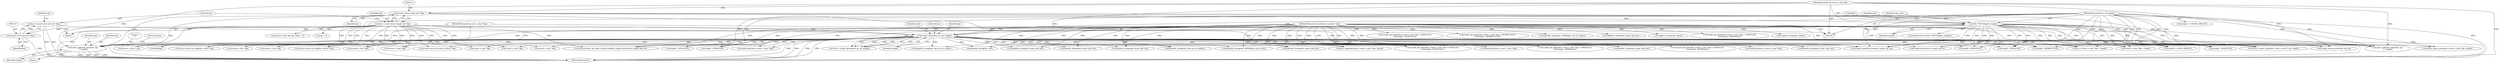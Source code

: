 digraph "0_tcpdump_d7505276842e85bfd067fa21cdb32b8a2dc3c5e4_1@pointer" {
"1000405" [label="(Call,print_unknown_data(ndo, bp,\"\n\t\",length))"];
"1000171" [label="(Call,icmp6_cksum(ndo, ip, dp, length))"];
"1000106" [label="(MethodParameterIn,netdissect_options *ndo)"];
"1000124" [label="(Call,ip = (const struct ip6_hdr *)bp2)"];
"1000126" [label="(Call,(const struct ip6_hdr *)bp2)"];
"1000109" [label="(MethodParameterIn,const u_char *bp2)"];
"1000119" [label="(Call,dp = (const struct icmp6_hdr *)bp)"];
"1000121" [label="(Call,(const struct icmp6_hdr *)bp)"];
"1000107" [label="(MethodParameterIn,const u_char *bp)"];
"1000156" [label="(Call,ND_TTEST2(bp[0], length))"];
"1000108" [label="(MethodParameterIn,u_int length)"];
"1000123" [label="(Identifier,bp)"];
"1000665" [label="(Call,icmp6_opt_print(ndo, (const u_char *)dp + NDSOLLEN,\n\t\t\t\t\tlength - NDSOLLEN))"];
"1000384" [label="(Call,ip6addr_string(ndo, &oip->ip6_dst))"];
"1000580" [label="(Call,mld6_print(ndo, (const u_char *)dp))"];
"1000587" [label="(Call,mld6_print(ndo, (const u_char *)dp))"];
"1000582" [label="(Call,(const u_char *)dp)"];
"1000160" [label="(Identifier,length)"];
"1000133" [label="(Call,dp + 1)"];
"1000602" [label="(Call,(const u_char *)dp)"];
"1000197" [label="(Identifier,ndo)"];
"1000556" [label="(Call,length >= MLDV2_MINLEN)"];
"1000111" [label="(Block,)"];
"1000407" [label="(Identifier,bp)"];
"1000654" [label="(Call,ip6addr_string(ndo, &p->nd_ns_target))"];
"1000545" [label="(Call,length == MLD_MINLEN)"];
"1000106" [label="(MethodParameterIn,netdissect_options *ndo)"];
"1000356" [label="(Call,tcpport_string(ndo, dport))"];
"1000171" [label="(Call,icmp6_cksum(ndo, ip, dp, length))"];
"1000172" [label="(Identifier,ndo)"];
"1000121" [label="(Call,(const struct icmp6_hdr *)bp)"];
"1000564" [label="(Call,mldv2_query_print(ndo, (const u_char *)dp, length))"];
"1000125" [label="(Identifier,ip)"];
"1000163" [label="(Identifier,udp_sum)"];
"1000155" [label="(ControlStructure,if (ND_TTEST2(bp[0], length)))"];
"1000799" [label="(Call,(const u_char *) dp)"];
"1000882" [label="(Call,ip6addr_string(ndo, in6))"];
"1000120" [label="(Identifier,dp)"];
"1000797" [label="(Call,mldv2_report_print(ndo, (const u_char *) dp, length))"];
"1000445" [label="(Call,ip6addr_string(ndo, &oip->ip6_dst))"];
"1000642" [label="(Call,(const struct nd_neighbor_solicit *)dp)"];
"1000964" [label="(Call,rpl_print(ndo, dp, &dp->icmp6_data8[0], length-sizeof(struct icmp6_hdr)+4))"];
"1000408" [label="(Literal,\"\n\t\")"];
"1000410" [label="(Return,return;)"];
"1000681" [label="(Call,(const struct nd_neighbor_advert *)dp)"];
"1001018" [label="(MethodReturn,RET)"];
"1000156" [label="(Call,ND_TTEST2(bp[0], length))"];
"1000306" [label="(Call,ip6addr_string(ndo, &oip->ip6_dst))"];
"1000350" [label="(Call,ip6addr_string(ndo, &oip->ip6_dst))"];
"1000126" [label="(Call,(const struct ip6_hdr *)bp2)"];
"1000768" [label="(Call,icmp6_opt_print(ndo, (const u_char *)dp + REDIRECTLEN,\n\t\t\t\t\tlength - REDIRECTLEN))"];
"1000693" [label="(Call,ip6addr_string(ndo, &p->nd_na_target))"];
"1000119" [label="(Call,dp = (const struct icmp6_hdr *)bp)"];
"1000787" [label="(Call,icmp6_nodeinfo_print(ndo, length, bp, ep))"];
"1000739" [label="(Call,ip6addr_string(ndo, &RDR(dp)->nd_rd_dst))"];
"1000324" [label="(Call,get_upperlayer(ndo, (const u_char *)oip, &prot))"];
"1000672" [label="(Call,length - NDSOLLEN)"];
"1000756" [label="(Call,ip6addr_string(ndo, &RDR(dp)->nd_rd_target))"];
"1000405" [label="(Call,print_unknown_data(ndo, bp,\"\n\t\",length))"];
"1000731" [label="(Call,RDR(dp))"];
"1000633" [label="(Call,length - RTADVLEN)"];
"1000312" [label="(Call,ip6addr_string(ndo, &oip->ip6_src))"];
"1000973" [label="(Call,length-sizeof(struct icmp6_hdr)+4)"];
"1000124" [label="(Call,ip = (const struct ip6_hdr *)bp2)"];
"1000959" [label="(Call,length - MPADVLEN)"];
"1000409" [label="(Identifier,length)"];
"1000606" [label="(Call,length - RTSOLLEN)"];
"1000169" [label="(Call,sum = icmp6_cksum(ndo, ip, dp, length))"];
"1000373" [label="(Call,udpport_string(ndo, dport))"];
"1000173" [label="(Identifier,ip)"];
"1000854" [label="(Call,(const u_char *)dp)"];
"1000175" [label="(Identifier,length)"];
"1000717" [label="(Call,icmp6_opt_print(ndo, (const u_char *)dp + NDADVLEN,\n\t\t\t\t\tlength - NDADVLEN))"];
"1000599" [label="(Call,icmp6_opt_print(ndo, (const u_char *)dp + RTSOLLEN,\n\t\t\t\t\tlength - RTSOLLEN))"];
"1000406" [label="(Identifier,ndo)"];
"1000775" [label="(Call,length - REDIRECTLEN)"];
"1000157" [label="(Call,bp[0])"];
"1000549" [label="(Call,mld6_print(ndo, (const u_char *)dp))"];
"1000780" [label="(Call,icmp6_rrenum_print(ndo, bp, ep))"];
"1000108" [label="(MethodParameterIn,u_int length)"];
"1000993" [label="(Call,print_unknown_data(ndo, bp,\"\n\t\", length))"];
"1000952" [label="(Call,icmp6_opt_print(ndo, (const u_char *)dp + MPADVLEN,\n\t\t\t\t\tlength - MPADVLEN))"];
"1000131" [label="(Call,(const struct ip6_hdr *)(dp + 1))"];
"1000955" [label="(Call,(const u_char *)dp)"];
"1000619" [label="(Call,(const struct nd_router_advert *)dp)"];
"1000130" [label="(Identifier,oip)"];
"1000404" [label="(Block,)"];
"1000551" [label="(Call,(const u_char *)dp)"];
"1000566" [label="(Call,(const u_char *)dp)"];
"1000367" [label="(Call,ip6addr_string(ndo, &oip->ip6_dst))"];
"1000174" [label="(Identifier,dp)"];
"1000851" [label="(Call,cp = (const u_char *)dp + length)"];
"1000589" [label="(Call,(const u_char *)dp)"];
"1000853" [label="(Call,(const u_char *)dp + length)"];
"1000107" [label="(MethodParameterIn,const u_char *bp)"];
"1000724" [label="(Call,length - NDADVLEN)"];
"1000626" [label="(Call,icmp6_opt_print(ndo, (const u_char *)dp + RTADVLEN,\n\t\t\t\t\tlength - RTADVLEN))"];
"1000292" [label="(Call,ip6addr_string(ndo, &oip->ip6_dst))"];
"1000109" [label="(MethodParameterIn,const u_char *bp2)"];
"1000128" [label="(Identifier,bp2)"];
"1000405" -> "1000404"  [label="AST: "];
"1000405" -> "1000409"  [label="CFG: "];
"1000406" -> "1000405"  [label="AST: "];
"1000407" -> "1000405"  [label="AST: "];
"1000408" -> "1000405"  [label="AST: "];
"1000409" -> "1000405"  [label="AST: "];
"1000410" -> "1000405"  [label="CFG: "];
"1000405" -> "1001018"  [label="DDG: "];
"1000405" -> "1001018"  [label="DDG: "];
"1000405" -> "1001018"  [label="DDG: "];
"1000405" -> "1001018"  [label="DDG: "];
"1000171" -> "1000405"  [label="DDG: "];
"1000171" -> "1000405"  [label="DDG: "];
"1000106" -> "1000405"  [label="DDG: "];
"1000156" -> "1000405"  [label="DDG: "];
"1000156" -> "1000405"  [label="DDG: "];
"1000121" -> "1000405"  [label="DDG: "];
"1000107" -> "1000405"  [label="DDG: "];
"1000108" -> "1000405"  [label="DDG: "];
"1000171" -> "1000169"  [label="AST: "];
"1000171" -> "1000175"  [label="CFG: "];
"1000172" -> "1000171"  [label="AST: "];
"1000173" -> "1000171"  [label="AST: "];
"1000174" -> "1000171"  [label="AST: "];
"1000175" -> "1000171"  [label="AST: "];
"1000169" -> "1000171"  [label="CFG: "];
"1000171" -> "1001018"  [label="DDG: "];
"1000171" -> "1001018"  [label="DDG: "];
"1000171" -> "1001018"  [label="DDG: "];
"1000171" -> "1001018"  [label="DDG: "];
"1000171" -> "1000169"  [label="DDG: "];
"1000171" -> "1000169"  [label="DDG: "];
"1000171" -> "1000169"  [label="DDG: "];
"1000171" -> "1000169"  [label="DDG: "];
"1000106" -> "1000171"  [label="DDG: "];
"1000124" -> "1000171"  [label="DDG: "];
"1000119" -> "1000171"  [label="DDG: "];
"1000156" -> "1000171"  [label="DDG: "];
"1000108" -> "1000171"  [label="DDG: "];
"1000171" -> "1000292"  [label="DDG: "];
"1000171" -> "1000306"  [label="DDG: "];
"1000171" -> "1000324"  [label="DDG: "];
"1000171" -> "1000350"  [label="DDG: "];
"1000171" -> "1000367"  [label="DDG: "];
"1000171" -> "1000384"  [label="DDG: "];
"1000171" -> "1000445"  [label="DDG: "];
"1000171" -> "1000545"  [label="DDG: "];
"1000171" -> "1000549"  [label="DDG: "];
"1000171" -> "1000551"  [label="DDG: "];
"1000171" -> "1000564"  [label="DDG: "];
"1000171" -> "1000566"  [label="DDG: "];
"1000171" -> "1000580"  [label="DDG: "];
"1000171" -> "1000582"  [label="DDG: "];
"1000171" -> "1000587"  [label="DDG: "];
"1000171" -> "1000589"  [label="DDG: "];
"1000171" -> "1000599"  [label="DDG: "];
"1000171" -> "1000602"  [label="DDG: "];
"1000171" -> "1000606"  [label="DDG: "];
"1000171" -> "1000619"  [label="DDG: "];
"1000171" -> "1000626"  [label="DDG: "];
"1000171" -> "1000633"  [label="DDG: "];
"1000171" -> "1000642"  [label="DDG: "];
"1000171" -> "1000654"  [label="DDG: "];
"1000171" -> "1000672"  [label="DDG: "];
"1000171" -> "1000681"  [label="DDG: "];
"1000171" -> "1000693"  [label="DDG: "];
"1000171" -> "1000724"  [label="DDG: "];
"1000171" -> "1000731"  [label="DDG: "];
"1000171" -> "1000739"  [label="DDG: "];
"1000171" -> "1000775"  [label="DDG: "];
"1000171" -> "1000780"  [label="DDG: "];
"1000171" -> "1000787"  [label="DDG: "];
"1000171" -> "1000787"  [label="DDG: "];
"1000171" -> "1000797"  [label="DDG: "];
"1000171" -> "1000797"  [label="DDG: "];
"1000171" -> "1000799"  [label="DDG: "];
"1000171" -> "1000851"  [label="DDG: "];
"1000171" -> "1000854"  [label="DDG: "];
"1000171" -> "1000853"  [label="DDG: "];
"1000171" -> "1000882"  [label="DDG: "];
"1000171" -> "1000952"  [label="DDG: "];
"1000171" -> "1000955"  [label="DDG: "];
"1000171" -> "1000959"  [label="DDG: "];
"1000171" -> "1000964"  [label="DDG: "];
"1000171" -> "1000964"  [label="DDG: "];
"1000171" -> "1000973"  [label="DDG: "];
"1000171" -> "1000993"  [label="DDG: "];
"1000171" -> "1000993"  [label="DDG: "];
"1000106" -> "1000105"  [label="AST: "];
"1000106" -> "1001018"  [label="DDG: "];
"1000106" -> "1000292"  [label="DDG: "];
"1000106" -> "1000306"  [label="DDG: "];
"1000106" -> "1000312"  [label="DDG: "];
"1000106" -> "1000324"  [label="DDG: "];
"1000106" -> "1000350"  [label="DDG: "];
"1000106" -> "1000356"  [label="DDG: "];
"1000106" -> "1000367"  [label="DDG: "];
"1000106" -> "1000373"  [label="DDG: "];
"1000106" -> "1000384"  [label="DDG: "];
"1000106" -> "1000445"  [label="DDG: "];
"1000106" -> "1000549"  [label="DDG: "];
"1000106" -> "1000564"  [label="DDG: "];
"1000106" -> "1000580"  [label="DDG: "];
"1000106" -> "1000587"  [label="DDG: "];
"1000106" -> "1000599"  [label="DDG: "];
"1000106" -> "1000626"  [label="DDG: "];
"1000106" -> "1000654"  [label="DDG: "];
"1000106" -> "1000665"  [label="DDG: "];
"1000106" -> "1000693"  [label="DDG: "];
"1000106" -> "1000717"  [label="DDG: "];
"1000106" -> "1000739"  [label="DDG: "];
"1000106" -> "1000756"  [label="DDG: "];
"1000106" -> "1000768"  [label="DDG: "];
"1000106" -> "1000780"  [label="DDG: "];
"1000106" -> "1000787"  [label="DDG: "];
"1000106" -> "1000797"  [label="DDG: "];
"1000106" -> "1000882"  [label="DDG: "];
"1000106" -> "1000952"  [label="DDG: "];
"1000106" -> "1000964"  [label="DDG: "];
"1000106" -> "1000993"  [label="DDG: "];
"1000124" -> "1000111"  [label="AST: "];
"1000124" -> "1000126"  [label="CFG: "];
"1000125" -> "1000124"  [label="AST: "];
"1000126" -> "1000124"  [label="AST: "];
"1000130" -> "1000124"  [label="CFG: "];
"1000124" -> "1001018"  [label="DDG: "];
"1000124" -> "1001018"  [label="DDG: "];
"1000126" -> "1000124"  [label="DDG: "];
"1000126" -> "1000128"  [label="CFG: "];
"1000127" -> "1000126"  [label="AST: "];
"1000128" -> "1000126"  [label="AST: "];
"1000126" -> "1001018"  [label="DDG: "];
"1000109" -> "1000126"  [label="DDG: "];
"1000109" -> "1000105"  [label="AST: "];
"1000109" -> "1001018"  [label="DDG: "];
"1000119" -> "1000111"  [label="AST: "];
"1000119" -> "1000121"  [label="CFG: "];
"1000120" -> "1000119"  [label="AST: "];
"1000121" -> "1000119"  [label="AST: "];
"1000125" -> "1000119"  [label="CFG: "];
"1000119" -> "1001018"  [label="DDG: "];
"1000121" -> "1000119"  [label="DDG: "];
"1000119" -> "1000131"  [label="DDG: "];
"1000119" -> "1000133"  [label="DDG: "];
"1000119" -> "1000551"  [label="DDG: "];
"1000119" -> "1000566"  [label="DDG: "];
"1000119" -> "1000582"  [label="DDG: "];
"1000119" -> "1000589"  [label="DDG: "];
"1000119" -> "1000602"  [label="DDG: "];
"1000119" -> "1000619"  [label="DDG: "];
"1000119" -> "1000642"  [label="DDG: "];
"1000119" -> "1000681"  [label="DDG: "];
"1000119" -> "1000731"  [label="DDG: "];
"1000119" -> "1000799"  [label="DDG: "];
"1000119" -> "1000854"  [label="DDG: "];
"1000119" -> "1000955"  [label="DDG: "];
"1000119" -> "1000964"  [label="DDG: "];
"1000121" -> "1000123"  [label="CFG: "];
"1000122" -> "1000121"  [label="AST: "];
"1000123" -> "1000121"  [label="AST: "];
"1000121" -> "1001018"  [label="DDG: "];
"1000107" -> "1000121"  [label="DDG: "];
"1000121" -> "1000156"  [label="DDG: "];
"1000121" -> "1000780"  [label="DDG: "];
"1000121" -> "1000787"  [label="DDG: "];
"1000121" -> "1000993"  [label="DDG: "];
"1000107" -> "1000105"  [label="AST: "];
"1000107" -> "1001018"  [label="DDG: "];
"1000107" -> "1000156"  [label="DDG: "];
"1000107" -> "1000780"  [label="DDG: "];
"1000107" -> "1000787"  [label="DDG: "];
"1000107" -> "1000993"  [label="DDG: "];
"1000156" -> "1000155"  [label="AST: "];
"1000156" -> "1000160"  [label="CFG: "];
"1000157" -> "1000156"  [label="AST: "];
"1000160" -> "1000156"  [label="AST: "];
"1000163" -> "1000156"  [label="CFG: "];
"1000197" -> "1000156"  [label="CFG: "];
"1000156" -> "1001018"  [label="DDG: "];
"1000156" -> "1001018"  [label="DDG: "];
"1000156" -> "1001018"  [label="DDG: "];
"1000108" -> "1000156"  [label="DDG: "];
"1000156" -> "1000545"  [label="DDG: "];
"1000156" -> "1000606"  [label="DDG: "];
"1000156" -> "1000633"  [label="DDG: "];
"1000156" -> "1000672"  [label="DDG: "];
"1000156" -> "1000724"  [label="DDG: "];
"1000156" -> "1000775"  [label="DDG: "];
"1000156" -> "1000780"  [label="DDG: "];
"1000156" -> "1000787"  [label="DDG: "];
"1000156" -> "1000787"  [label="DDG: "];
"1000156" -> "1000797"  [label="DDG: "];
"1000156" -> "1000851"  [label="DDG: "];
"1000156" -> "1000853"  [label="DDG: "];
"1000156" -> "1000959"  [label="DDG: "];
"1000156" -> "1000973"  [label="DDG: "];
"1000156" -> "1000993"  [label="DDG: "];
"1000156" -> "1000993"  [label="DDG: "];
"1000108" -> "1000105"  [label="AST: "];
"1000108" -> "1001018"  [label="DDG: "];
"1000108" -> "1000545"  [label="DDG: "];
"1000108" -> "1000556"  [label="DDG: "];
"1000108" -> "1000564"  [label="DDG: "];
"1000108" -> "1000606"  [label="DDG: "];
"1000108" -> "1000633"  [label="DDG: "];
"1000108" -> "1000672"  [label="DDG: "];
"1000108" -> "1000724"  [label="DDG: "];
"1000108" -> "1000775"  [label="DDG: "];
"1000108" -> "1000787"  [label="DDG: "];
"1000108" -> "1000797"  [label="DDG: "];
"1000108" -> "1000851"  [label="DDG: "];
"1000108" -> "1000853"  [label="DDG: "];
"1000108" -> "1000959"  [label="DDG: "];
"1000108" -> "1000973"  [label="DDG: "];
"1000108" -> "1000993"  [label="DDG: "];
}
